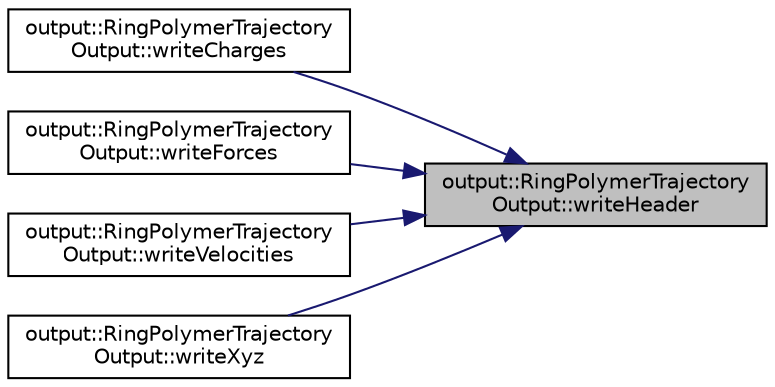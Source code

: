 digraph "output::RingPolymerTrajectoryOutput::writeHeader"
{
 // LATEX_PDF_SIZE
  edge [fontname="Helvetica",fontsize="10",labelfontname="Helvetica",labelfontsize="10"];
  node [fontname="Helvetica",fontsize="10",shape=record];
  rankdir="RL";
  Node1 [label="output::RingPolymerTrajectory\lOutput::writeHeader",height=0.2,width=0.4,color="black", fillcolor="grey75", style="filled", fontcolor="black",tooltip="write the header of the beads trajectory file"];
  Node1 -> Node2 [dir="back",color="midnightblue",fontsize="10",style="solid",fontname="Helvetica"];
  Node2 [label="output::RingPolymerTrajectory\lOutput::writeCharges",height=0.2,width=0.4,color="black", fillcolor="white", style="filled",URL="$classoutput_1_1RingPolymerTrajectoryOutput.html#ae0a2cc8ad9cc19ee62ead4fd61301a59",tooltip="write the charge file for all beads"];
  Node1 -> Node3 [dir="back",color="midnightblue",fontsize="10",style="solid",fontname="Helvetica"];
  Node3 [label="output::RingPolymerTrajectory\lOutput::writeForces",height=0.2,width=0.4,color="black", fillcolor="white", style="filled",URL="$classoutput_1_1RingPolymerTrajectoryOutput.html#a81aaddfc59ce324704fdd3c2516eddad",tooltip="write the force file for all beads"];
  Node1 -> Node4 [dir="back",color="midnightblue",fontsize="10",style="solid",fontname="Helvetica"];
  Node4 [label="output::RingPolymerTrajectory\lOutput::writeVelocities",height=0.2,width=0.4,color="black", fillcolor="white", style="filled",URL="$classoutput_1_1RingPolymerTrajectoryOutput.html#a7f2b12653cd30d422fd572dfea0278d7",tooltip="write the velocity file for all beads"];
  Node1 -> Node5 [dir="back",color="midnightblue",fontsize="10",style="solid",fontname="Helvetica"];
  Node5 [label="output::RingPolymerTrajectory\lOutput::writeXyz",height=0.2,width=0.4,color="black", fillcolor="white", style="filled",URL="$classoutput_1_1RingPolymerTrajectoryOutput.html#add5a66816a3ec3596adc6922951106eb",tooltip="write the xyz file for all beads"];
}
